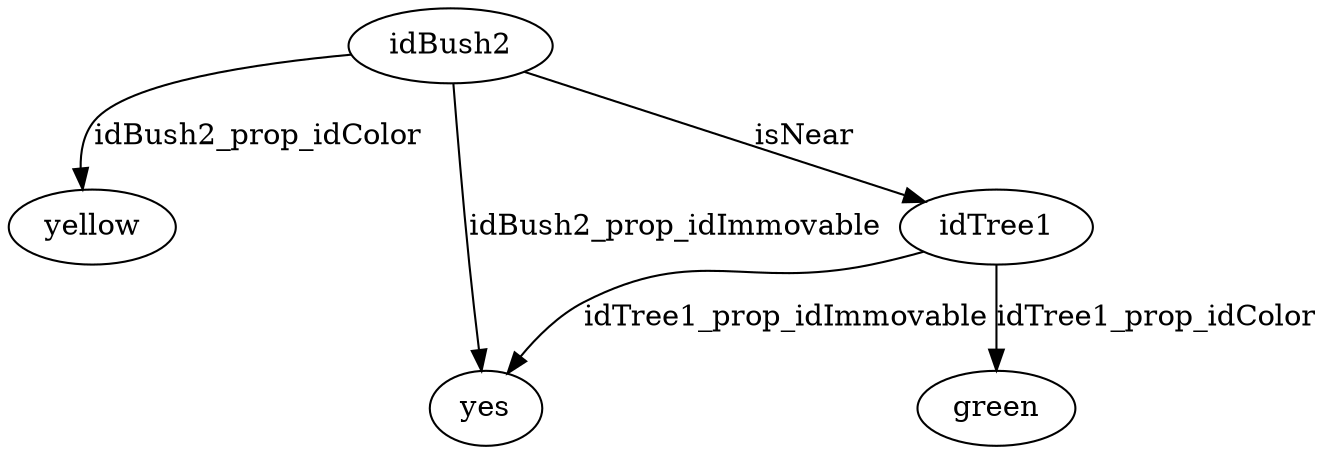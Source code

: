 strict digraph  {
idBush2 [node_type=entity_node, root=root];
yellow;
yes;
idTree1;
green;
idBush2 -> yellow  [edge_type=property, label=idBush2_prop_idColor];
idBush2 -> yes  [edge_type=property, label=idBush2_prop_idImmovable];
idBush2 -> idTree1  [edge_type=relationship, label=isNear];
idTree1 -> green  [edge_type=property, label=idTree1_prop_idColor];
idTree1 -> yes  [edge_type=property, label=idTree1_prop_idImmovable];
}
